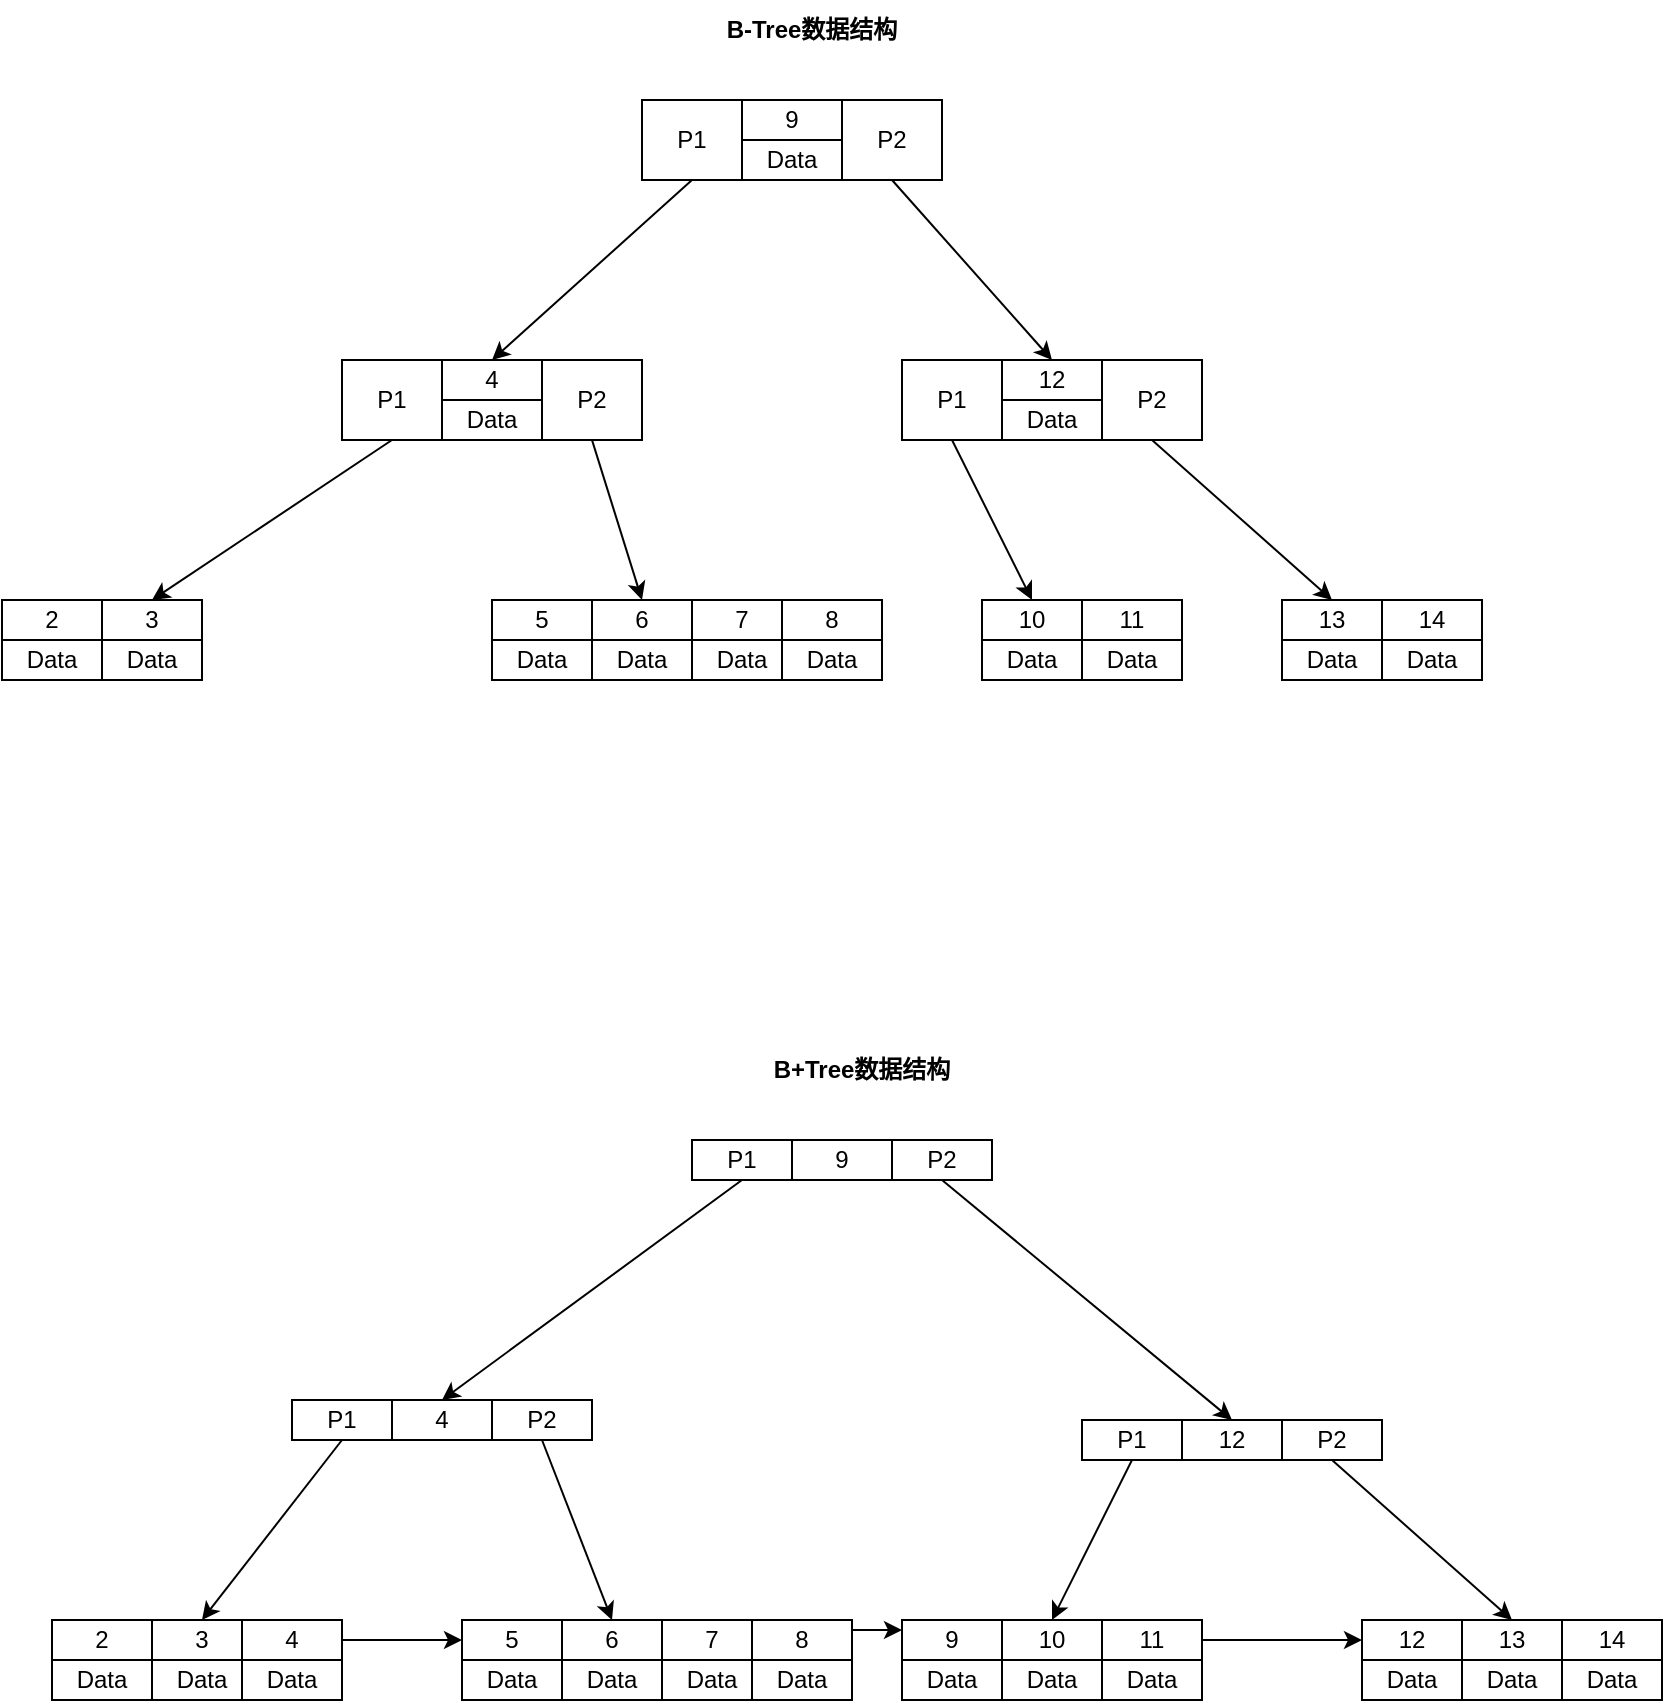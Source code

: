 <mxfile version="16.1.2" type="device"><diagram id="J7RFfIZ5mofjRgVCZTN2" name="第 1 页"><mxGraphModel dx="1931" dy="680" grid="1" gridSize="10" guides="1" tooltips="1" connect="1" arrows="1" fold="1" page="1" pageScale="1" pageWidth="827" pageHeight="1169" math="0" shadow="0"><root><mxCell id="0"/><mxCell id="1" parent="0"/><mxCell id="yBRut9CG8E_U1LNjlwZR-1" value="&lt;b&gt;B-Tree数据结构&lt;/b&gt;" style="text;html=1;strokeColor=none;fillColor=none;align=center;verticalAlign=middle;whiteSpace=wrap;rounded=0;" vertex="1" parent="1"><mxGeometry x="160" y="150" width="170" height="30" as="geometry"/></mxCell><mxCell id="yBRut9CG8E_U1LNjlwZR-3" value="9" style="rounded=0;whiteSpace=wrap;html=1;" vertex="1" parent="1"><mxGeometry x="210" y="200" width="50" height="20" as="geometry"/></mxCell><mxCell id="yBRut9CG8E_U1LNjlwZR-11" style="rounded=0;orthogonalLoop=1;jettySize=auto;html=1;exitX=0.5;exitY=1;exitDx=0;exitDy=0;entryX=0.5;entryY=0;entryDx=0;entryDy=0;" edge="1" parent="1" source="yBRut9CG8E_U1LNjlwZR-4" target="yBRut9CG8E_U1LNjlwZR-7"><mxGeometry relative="1" as="geometry"/></mxCell><mxCell id="yBRut9CG8E_U1LNjlwZR-4" value="P1" style="rounded=0;whiteSpace=wrap;html=1;" vertex="1" parent="1"><mxGeometry x="160" y="200" width="50" height="40" as="geometry"/></mxCell><mxCell id="yBRut9CG8E_U1LNjlwZR-5" value="Data" style="rounded=0;whiteSpace=wrap;html=1;" vertex="1" parent="1"><mxGeometry x="210" y="220" width="50" height="20" as="geometry"/></mxCell><mxCell id="yBRut9CG8E_U1LNjlwZR-16" style="edgeStyle=none;rounded=0;orthogonalLoop=1;jettySize=auto;html=1;exitX=0.5;exitY=1;exitDx=0;exitDy=0;entryX=0.5;entryY=0;entryDx=0;entryDy=0;" edge="1" parent="1" source="yBRut9CG8E_U1LNjlwZR-6" target="yBRut9CG8E_U1LNjlwZR-12"><mxGeometry relative="1" as="geometry"/></mxCell><mxCell id="yBRut9CG8E_U1LNjlwZR-6" value="P2" style="rounded=0;whiteSpace=wrap;html=1;" vertex="1" parent="1"><mxGeometry x="260" y="200" width="50" height="40" as="geometry"/></mxCell><mxCell id="yBRut9CG8E_U1LNjlwZR-7" value="4" style="rounded=0;whiteSpace=wrap;html=1;" vertex="1" parent="1"><mxGeometry x="60" y="330" width="50" height="20" as="geometry"/></mxCell><mxCell id="yBRut9CG8E_U1LNjlwZR-23" style="edgeStyle=none;rounded=0;orthogonalLoop=1;jettySize=auto;html=1;exitX=0.5;exitY=1;exitDx=0;exitDy=0;entryX=0.5;entryY=0;entryDx=0;entryDy=0;" edge="1" parent="1" source="yBRut9CG8E_U1LNjlwZR-8" target="yBRut9CG8E_U1LNjlwZR-21"><mxGeometry relative="1" as="geometry"/></mxCell><mxCell id="yBRut9CG8E_U1LNjlwZR-8" value="P1" style="rounded=0;whiteSpace=wrap;html=1;" vertex="1" parent="1"><mxGeometry x="10" y="330" width="50" height="40" as="geometry"/></mxCell><mxCell id="yBRut9CG8E_U1LNjlwZR-9" value="Data" style="rounded=0;whiteSpace=wrap;html=1;" vertex="1" parent="1"><mxGeometry x="60" y="350" width="50" height="20" as="geometry"/></mxCell><mxCell id="yBRut9CG8E_U1LNjlwZR-34" style="edgeStyle=none;rounded=0;orthogonalLoop=1;jettySize=auto;html=1;exitX=0.5;exitY=1;exitDx=0;exitDy=0;entryX=0.5;entryY=0;entryDx=0;entryDy=0;" edge="1" parent="1" source="yBRut9CG8E_U1LNjlwZR-10" target="yBRut9CG8E_U1LNjlwZR-26"><mxGeometry relative="1" as="geometry"/></mxCell><mxCell id="yBRut9CG8E_U1LNjlwZR-10" value="P2" style="rounded=0;whiteSpace=wrap;html=1;" vertex="1" parent="1"><mxGeometry x="110" y="330" width="50" height="40" as="geometry"/></mxCell><mxCell id="yBRut9CG8E_U1LNjlwZR-12" value="12" style="rounded=0;whiteSpace=wrap;html=1;" vertex="1" parent="1"><mxGeometry x="340" y="330" width="50" height="20" as="geometry"/></mxCell><mxCell id="yBRut9CG8E_U1LNjlwZR-39" style="edgeStyle=none;rounded=0;orthogonalLoop=1;jettySize=auto;html=1;exitX=0.5;exitY=1;exitDx=0;exitDy=0;entryX=0.5;entryY=0;entryDx=0;entryDy=0;" edge="1" parent="1" source="yBRut9CG8E_U1LNjlwZR-13" target="yBRut9CG8E_U1LNjlwZR-35"><mxGeometry relative="1" as="geometry"/></mxCell><mxCell id="yBRut9CG8E_U1LNjlwZR-13" value="P1" style="rounded=0;whiteSpace=wrap;html=1;" vertex="1" parent="1"><mxGeometry x="290" y="330" width="50" height="40" as="geometry"/></mxCell><mxCell id="yBRut9CG8E_U1LNjlwZR-14" value="Data" style="rounded=0;whiteSpace=wrap;html=1;" vertex="1" parent="1"><mxGeometry x="340" y="350" width="50" height="20" as="geometry"/></mxCell><mxCell id="yBRut9CG8E_U1LNjlwZR-44" style="edgeStyle=none;rounded=0;orthogonalLoop=1;jettySize=auto;html=1;exitX=0.5;exitY=1;exitDx=0;exitDy=0;entryX=0.5;entryY=0;entryDx=0;entryDy=0;" edge="1" parent="1" source="yBRut9CG8E_U1LNjlwZR-15" target="yBRut9CG8E_U1LNjlwZR-40"><mxGeometry relative="1" as="geometry"/></mxCell><mxCell id="yBRut9CG8E_U1LNjlwZR-15" value="P2" style="rounded=0;whiteSpace=wrap;html=1;" vertex="1" parent="1"><mxGeometry x="390" y="330" width="50" height="40" as="geometry"/></mxCell><mxCell id="yBRut9CG8E_U1LNjlwZR-17" value="2" style="rounded=0;whiteSpace=wrap;html=1;" vertex="1" parent="1"><mxGeometry x="-160" y="450" width="50" height="20" as="geometry"/></mxCell><mxCell id="yBRut9CG8E_U1LNjlwZR-19" value="Data" style="rounded=0;whiteSpace=wrap;html=1;" vertex="1" parent="1"><mxGeometry x="-160" y="470" width="50" height="20" as="geometry"/></mxCell><mxCell id="yBRut9CG8E_U1LNjlwZR-21" value="3" style="rounded=0;whiteSpace=wrap;html=1;" vertex="1" parent="1"><mxGeometry x="-110" y="450" width="50" height="20" as="geometry"/></mxCell><mxCell id="yBRut9CG8E_U1LNjlwZR-22" value="Data" style="rounded=0;whiteSpace=wrap;html=1;" vertex="1" parent="1"><mxGeometry x="-110" y="470" width="50" height="20" as="geometry"/></mxCell><mxCell id="yBRut9CG8E_U1LNjlwZR-24" value="5" style="rounded=0;whiteSpace=wrap;html=1;" vertex="1" parent="1"><mxGeometry x="85" y="450" width="50" height="20" as="geometry"/></mxCell><mxCell id="yBRut9CG8E_U1LNjlwZR-25" value="Data" style="rounded=0;whiteSpace=wrap;html=1;" vertex="1" parent="1"><mxGeometry x="85" y="470" width="50" height="20" as="geometry"/></mxCell><mxCell id="yBRut9CG8E_U1LNjlwZR-26" value="6" style="rounded=0;whiteSpace=wrap;html=1;" vertex="1" parent="1"><mxGeometry x="135" y="450" width="50" height="20" as="geometry"/></mxCell><mxCell id="yBRut9CG8E_U1LNjlwZR-27" value="Data" style="rounded=0;whiteSpace=wrap;html=1;" vertex="1" parent="1"><mxGeometry x="135" y="470" width="50" height="20" as="geometry"/></mxCell><mxCell id="yBRut9CG8E_U1LNjlwZR-28" value="7" style="rounded=0;whiteSpace=wrap;html=1;" vertex="1" parent="1"><mxGeometry x="185" y="450" width="50" height="20" as="geometry"/></mxCell><mxCell id="yBRut9CG8E_U1LNjlwZR-29" value="Data" style="rounded=0;whiteSpace=wrap;html=1;" vertex="1" parent="1"><mxGeometry x="185" y="470" width="50" height="20" as="geometry"/></mxCell><mxCell id="yBRut9CG8E_U1LNjlwZR-32" value="8" style="rounded=0;whiteSpace=wrap;html=1;" vertex="1" parent="1"><mxGeometry x="230" y="450" width="50" height="20" as="geometry"/></mxCell><mxCell id="yBRut9CG8E_U1LNjlwZR-33" value="Data" style="rounded=0;whiteSpace=wrap;html=1;" vertex="1" parent="1"><mxGeometry x="230" y="470" width="50" height="20" as="geometry"/></mxCell><mxCell id="yBRut9CG8E_U1LNjlwZR-35" value="10" style="rounded=0;whiteSpace=wrap;html=1;" vertex="1" parent="1"><mxGeometry x="330" y="450" width="50" height="20" as="geometry"/></mxCell><mxCell id="yBRut9CG8E_U1LNjlwZR-36" value="Data" style="rounded=0;whiteSpace=wrap;html=1;" vertex="1" parent="1"><mxGeometry x="330" y="470" width="50" height="20" as="geometry"/></mxCell><mxCell id="yBRut9CG8E_U1LNjlwZR-37" value="11" style="rounded=0;whiteSpace=wrap;html=1;" vertex="1" parent="1"><mxGeometry x="380" y="450" width="50" height="20" as="geometry"/></mxCell><mxCell id="yBRut9CG8E_U1LNjlwZR-38" value="Data" style="rounded=0;whiteSpace=wrap;html=1;" vertex="1" parent="1"><mxGeometry x="380" y="470" width="50" height="20" as="geometry"/></mxCell><mxCell id="yBRut9CG8E_U1LNjlwZR-40" value="13" style="rounded=0;whiteSpace=wrap;html=1;" vertex="1" parent="1"><mxGeometry x="480" y="450" width="50" height="20" as="geometry"/></mxCell><mxCell id="yBRut9CG8E_U1LNjlwZR-41" value="Data" style="rounded=0;whiteSpace=wrap;html=1;" vertex="1" parent="1"><mxGeometry x="480" y="470" width="50" height="20" as="geometry"/></mxCell><mxCell id="yBRut9CG8E_U1LNjlwZR-42" value="14" style="rounded=0;whiteSpace=wrap;html=1;" vertex="1" parent="1"><mxGeometry x="530" y="450" width="50" height="20" as="geometry"/></mxCell><mxCell id="yBRut9CG8E_U1LNjlwZR-43" value="Data" style="rounded=0;whiteSpace=wrap;html=1;" vertex="1" parent="1"><mxGeometry x="530" y="470" width="50" height="20" as="geometry"/></mxCell><mxCell id="yBRut9CG8E_U1LNjlwZR-45" value="&lt;b&gt;B+Tree数据结构&lt;/b&gt;" style="text;html=1;strokeColor=none;fillColor=none;align=center;verticalAlign=middle;whiteSpace=wrap;rounded=0;" vertex="1" parent="1"><mxGeometry x="185" y="670" width="170" height="30" as="geometry"/></mxCell><mxCell id="yBRut9CG8E_U1LNjlwZR-46" value="9" style="rounded=0;whiteSpace=wrap;html=1;" vertex="1" parent="1"><mxGeometry x="235" y="720" width="50" height="20" as="geometry"/></mxCell><mxCell id="yBRut9CG8E_U1LNjlwZR-47" style="rounded=0;orthogonalLoop=1;jettySize=auto;html=1;exitX=0.5;exitY=1;exitDx=0;exitDy=0;entryX=0.5;entryY=0;entryDx=0;entryDy=0;" edge="1" parent="1" source="yBRut9CG8E_U1LNjlwZR-48" target="yBRut9CG8E_U1LNjlwZR-52"><mxGeometry relative="1" as="geometry"/></mxCell><mxCell id="yBRut9CG8E_U1LNjlwZR-48" value="P1" style="rounded=0;whiteSpace=wrap;html=1;" vertex="1" parent="1"><mxGeometry x="185" y="720" width="50" height="20" as="geometry"/></mxCell><mxCell id="yBRut9CG8E_U1LNjlwZR-50" style="edgeStyle=none;rounded=0;orthogonalLoop=1;jettySize=auto;html=1;exitX=0.5;exitY=1;exitDx=0;exitDy=0;entryX=0.5;entryY=0;entryDx=0;entryDy=0;" edge="1" parent="1" source="yBRut9CG8E_U1LNjlwZR-51" target="yBRut9CG8E_U1LNjlwZR-58"><mxGeometry relative="1" as="geometry"/></mxCell><mxCell id="yBRut9CG8E_U1LNjlwZR-51" value="P2" style="rounded=0;whiteSpace=wrap;html=1;" vertex="1" parent="1"><mxGeometry x="285" y="720" width="50" height="20" as="geometry"/></mxCell><mxCell id="yBRut9CG8E_U1LNjlwZR-52" value="4" style="rounded=0;whiteSpace=wrap;html=1;" vertex="1" parent="1"><mxGeometry x="35" y="850" width="50" height="20" as="geometry"/></mxCell><mxCell id="yBRut9CG8E_U1LNjlwZR-53" style="edgeStyle=none;rounded=0;orthogonalLoop=1;jettySize=auto;html=1;exitX=0.5;exitY=1;exitDx=0;exitDy=0;entryX=0.5;entryY=0;entryDx=0;entryDy=0;" edge="1" parent="1" source="yBRut9CG8E_U1LNjlwZR-54" target="yBRut9CG8E_U1LNjlwZR-66"><mxGeometry relative="1" as="geometry"/></mxCell><mxCell id="yBRut9CG8E_U1LNjlwZR-54" value="P1" style="rounded=0;whiteSpace=wrap;html=1;" vertex="1" parent="1"><mxGeometry x="-15" y="850" width="50" height="20" as="geometry"/></mxCell><mxCell id="yBRut9CG8E_U1LNjlwZR-56" style="edgeStyle=none;rounded=0;orthogonalLoop=1;jettySize=auto;html=1;exitX=0.5;exitY=1;exitDx=0;exitDy=0;entryX=0.5;entryY=0;entryDx=0;entryDy=0;" edge="1" parent="1" source="yBRut9CG8E_U1LNjlwZR-57" target="yBRut9CG8E_U1LNjlwZR-70"><mxGeometry relative="1" as="geometry"/></mxCell><mxCell id="yBRut9CG8E_U1LNjlwZR-57" value="P2" style="rounded=0;whiteSpace=wrap;html=1;" vertex="1" parent="1"><mxGeometry x="85" y="850" width="50" height="20" as="geometry"/></mxCell><mxCell id="yBRut9CG8E_U1LNjlwZR-58" value="12" style="rounded=0;whiteSpace=wrap;html=1;" vertex="1" parent="1"><mxGeometry x="430" y="860" width="50" height="20" as="geometry"/></mxCell><mxCell id="yBRut9CG8E_U1LNjlwZR-59" style="edgeStyle=none;rounded=0;orthogonalLoop=1;jettySize=auto;html=1;exitX=0.5;exitY=1;exitDx=0;exitDy=0;entryX=0.5;entryY=0;entryDx=0;entryDy=0;" edge="1" parent="1" source="yBRut9CG8E_U1LNjlwZR-60" target="yBRut9CG8E_U1LNjlwZR-76"><mxGeometry relative="1" as="geometry"/></mxCell><mxCell id="yBRut9CG8E_U1LNjlwZR-60" value="P1" style="rounded=0;whiteSpace=wrap;html=1;" vertex="1" parent="1"><mxGeometry x="380" y="860" width="50" height="20" as="geometry"/></mxCell><mxCell id="yBRut9CG8E_U1LNjlwZR-62" style="edgeStyle=none;rounded=0;orthogonalLoop=1;jettySize=auto;html=1;exitX=0.5;exitY=1;exitDx=0;exitDy=0;entryX=0.5;entryY=0;entryDx=0;entryDy=0;" edge="1" parent="1" source="yBRut9CG8E_U1LNjlwZR-63" target="yBRut9CG8E_U1LNjlwZR-80"><mxGeometry relative="1" as="geometry"/></mxCell><mxCell id="yBRut9CG8E_U1LNjlwZR-63" value="P2" style="rounded=0;whiteSpace=wrap;html=1;" vertex="1" parent="1"><mxGeometry x="480" y="860" width="50" height="20" as="geometry"/></mxCell><mxCell id="yBRut9CG8E_U1LNjlwZR-64" value="2" style="rounded=0;whiteSpace=wrap;html=1;" vertex="1" parent="1"><mxGeometry x="-135" y="960" width="50" height="20" as="geometry"/></mxCell><mxCell id="yBRut9CG8E_U1LNjlwZR-65" value="Data" style="rounded=0;whiteSpace=wrap;html=1;" vertex="1" parent="1"><mxGeometry x="-135" y="980" width="50" height="20" as="geometry"/></mxCell><mxCell id="yBRut9CG8E_U1LNjlwZR-66" value="3" style="rounded=0;whiteSpace=wrap;html=1;" vertex="1" parent="1"><mxGeometry x="-85" y="960" width="50" height="20" as="geometry"/></mxCell><mxCell id="yBRut9CG8E_U1LNjlwZR-67" value="Data" style="rounded=0;whiteSpace=wrap;html=1;" vertex="1" parent="1"><mxGeometry x="-85" y="980" width="50" height="20" as="geometry"/></mxCell><mxCell id="yBRut9CG8E_U1LNjlwZR-68" value="5" style="rounded=0;whiteSpace=wrap;html=1;" vertex="1" parent="1"><mxGeometry x="70" y="960" width="50" height="20" as="geometry"/></mxCell><mxCell id="yBRut9CG8E_U1LNjlwZR-69" value="Data" style="rounded=0;whiteSpace=wrap;html=1;" vertex="1" parent="1"><mxGeometry x="70" y="980" width="50" height="20" as="geometry"/></mxCell><mxCell id="yBRut9CG8E_U1LNjlwZR-70" value="6" style="rounded=0;whiteSpace=wrap;html=1;" vertex="1" parent="1"><mxGeometry x="120" y="960" width="50" height="20" as="geometry"/></mxCell><mxCell id="yBRut9CG8E_U1LNjlwZR-71" value="Data" style="rounded=0;whiteSpace=wrap;html=1;" vertex="1" parent="1"><mxGeometry x="120" y="980" width="50" height="20" as="geometry"/></mxCell><mxCell id="yBRut9CG8E_U1LNjlwZR-72" value="7" style="rounded=0;whiteSpace=wrap;html=1;" vertex="1" parent="1"><mxGeometry x="170" y="960" width="50" height="20" as="geometry"/></mxCell><mxCell id="yBRut9CG8E_U1LNjlwZR-73" value="Data" style="rounded=0;whiteSpace=wrap;html=1;" vertex="1" parent="1"><mxGeometry x="170" y="980" width="50" height="20" as="geometry"/></mxCell><mxCell id="yBRut9CG8E_U1LNjlwZR-89" style="edgeStyle=none;rounded=0;orthogonalLoop=1;jettySize=auto;html=1;exitX=1;exitY=0.25;exitDx=0;exitDy=0;entryX=0;entryY=0.25;entryDx=0;entryDy=0;" edge="1" parent="1" source="yBRut9CG8E_U1LNjlwZR-74" target="yBRut9CG8E_U1LNjlwZR-87"><mxGeometry relative="1" as="geometry"/></mxCell><mxCell id="yBRut9CG8E_U1LNjlwZR-74" value="8" style="rounded=0;whiteSpace=wrap;html=1;" vertex="1" parent="1"><mxGeometry x="215" y="960" width="50" height="20" as="geometry"/></mxCell><mxCell id="yBRut9CG8E_U1LNjlwZR-75" value="Data" style="rounded=0;whiteSpace=wrap;html=1;" vertex="1" parent="1"><mxGeometry x="215" y="980" width="50" height="20" as="geometry"/></mxCell><mxCell id="yBRut9CG8E_U1LNjlwZR-76" value="10" style="rounded=0;whiteSpace=wrap;html=1;" vertex="1" parent="1"><mxGeometry x="340" y="960" width="50" height="20" as="geometry"/></mxCell><mxCell id="yBRut9CG8E_U1LNjlwZR-77" value="Data" style="rounded=0;whiteSpace=wrap;html=1;" vertex="1" parent="1"><mxGeometry x="340" y="980" width="50" height="20" as="geometry"/></mxCell><mxCell id="yBRut9CG8E_U1LNjlwZR-92" style="edgeStyle=none;rounded=0;orthogonalLoop=1;jettySize=auto;html=1;exitX=1;exitY=0.5;exitDx=0;exitDy=0;entryX=0;entryY=0.5;entryDx=0;entryDy=0;" edge="1" parent="1" source="yBRut9CG8E_U1LNjlwZR-78" target="yBRut9CG8E_U1LNjlwZR-90"><mxGeometry relative="1" as="geometry"/></mxCell><mxCell id="yBRut9CG8E_U1LNjlwZR-78" value="11" style="rounded=0;whiteSpace=wrap;html=1;" vertex="1" parent="1"><mxGeometry x="390" y="960" width="50" height="20" as="geometry"/></mxCell><mxCell id="yBRut9CG8E_U1LNjlwZR-79" value="Data" style="rounded=0;whiteSpace=wrap;html=1;" vertex="1" parent="1"><mxGeometry x="390" y="980" width="50" height="20" as="geometry"/></mxCell><mxCell id="yBRut9CG8E_U1LNjlwZR-80" value="13" style="rounded=0;whiteSpace=wrap;html=1;" vertex="1" parent="1"><mxGeometry x="570" y="960" width="50" height="20" as="geometry"/></mxCell><mxCell id="yBRut9CG8E_U1LNjlwZR-81" value="Data" style="rounded=0;whiteSpace=wrap;html=1;" vertex="1" parent="1"><mxGeometry x="570" y="980" width="50" height="20" as="geometry"/></mxCell><mxCell id="yBRut9CG8E_U1LNjlwZR-82" value="14" style="rounded=0;whiteSpace=wrap;html=1;" vertex="1" parent="1"><mxGeometry x="620" y="960" width="50" height="20" as="geometry"/></mxCell><mxCell id="yBRut9CG8E_U1LNjlwZR-83" value="Data" style="rounded=0;whiteSpace=wrap;html=1;" vertex="1" parent="1"><mxGeometry x="620" y="980" width="50" height="20" as="geometry"/></mxCell><mxCell id="yBRut9CG8E_U1LNjlwZR-86" style="edgeStyle=none;rounded=0;orthogonalLoop=1;jettySize=auto;html=1;exitX=1;exitY=0.5;exitDx=0;exitDy=0;entryX=0;entryY=0.5;entryDx=0;entryDy=0;" edge="1" parent="1" source="yBRut9CG8E_U1LNjlwZR-84" target="yBRut9CG8E_U1LNjlwZR-68"><mxGeometry relative="1" as="geometry"/></mxCell><mxCell id="yBRut9CG8E_U1LNjlwZR-84" value="4" style="rounded=0;whiteSpace=wrap;html=1;" vertex="1" parent="1"><mxGeometry x="-40" y="960" width="50" height="20" as="geometry"/></mxCell><mxCell id="yBRut9CG8E_U1LNjlwZR-85" value="Data" style="rounded=0;whiteSpace=wrap;html=1;" vertex="1" parent="1"><mxGeometry x="-40" y="980" width="50" height="20" as="geometry"/></mxCell><mxCell id="yBRut9CG8E_U1LNjlwZR-87" value="9" style="rounded=0;whiteSpace=wrap;html=1;" vertex="1" parent="1"><mxGeometry x="290" y="960" width="50" height="20" as="geometry"/></mxCell><mxCell id="yBRut9CG8E_U1LNjlwZR-88" value="Data" style="rounded=0;whiteSpace=wrap;html=1;" vertex="1" parent="1"><mxGeometry x="290" y="980" width="50" height="20" as="geometry"/></mxCell><mxCell id="yBRut9CG8E_U1LNjlwZR-90" value="12" style="rounded=0;whiteSpace=wrap;html=1;" vertex="1" parent="1"><mxGeometry x="520" y="960" width="50" height="20" as="geometry"/></mxCell><mxCell id="yBRut9CG8E_U1LNjlwZR-91" value="Data" style="rounded=0;whiteSpace=wrap;html=1;" vertex="1" parent="1"><mxGeometry x="520" y="980" width="50" height="20" as="geometry"/></mxCell></root></mxGraphModel></diagram></mxfile>